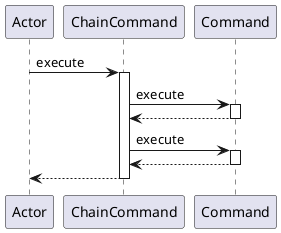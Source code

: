 @startuml
participant Actor
Actor -> ChainCommand : execute
activate ChainCommand
ChainCommand -> Command : execute
activate Command
Command --> ChainCommand
deactivate Command
ChainCommand -> Command : execute
activate Command
Command --> ChainCommand
deactivate Command
return
@enduml
